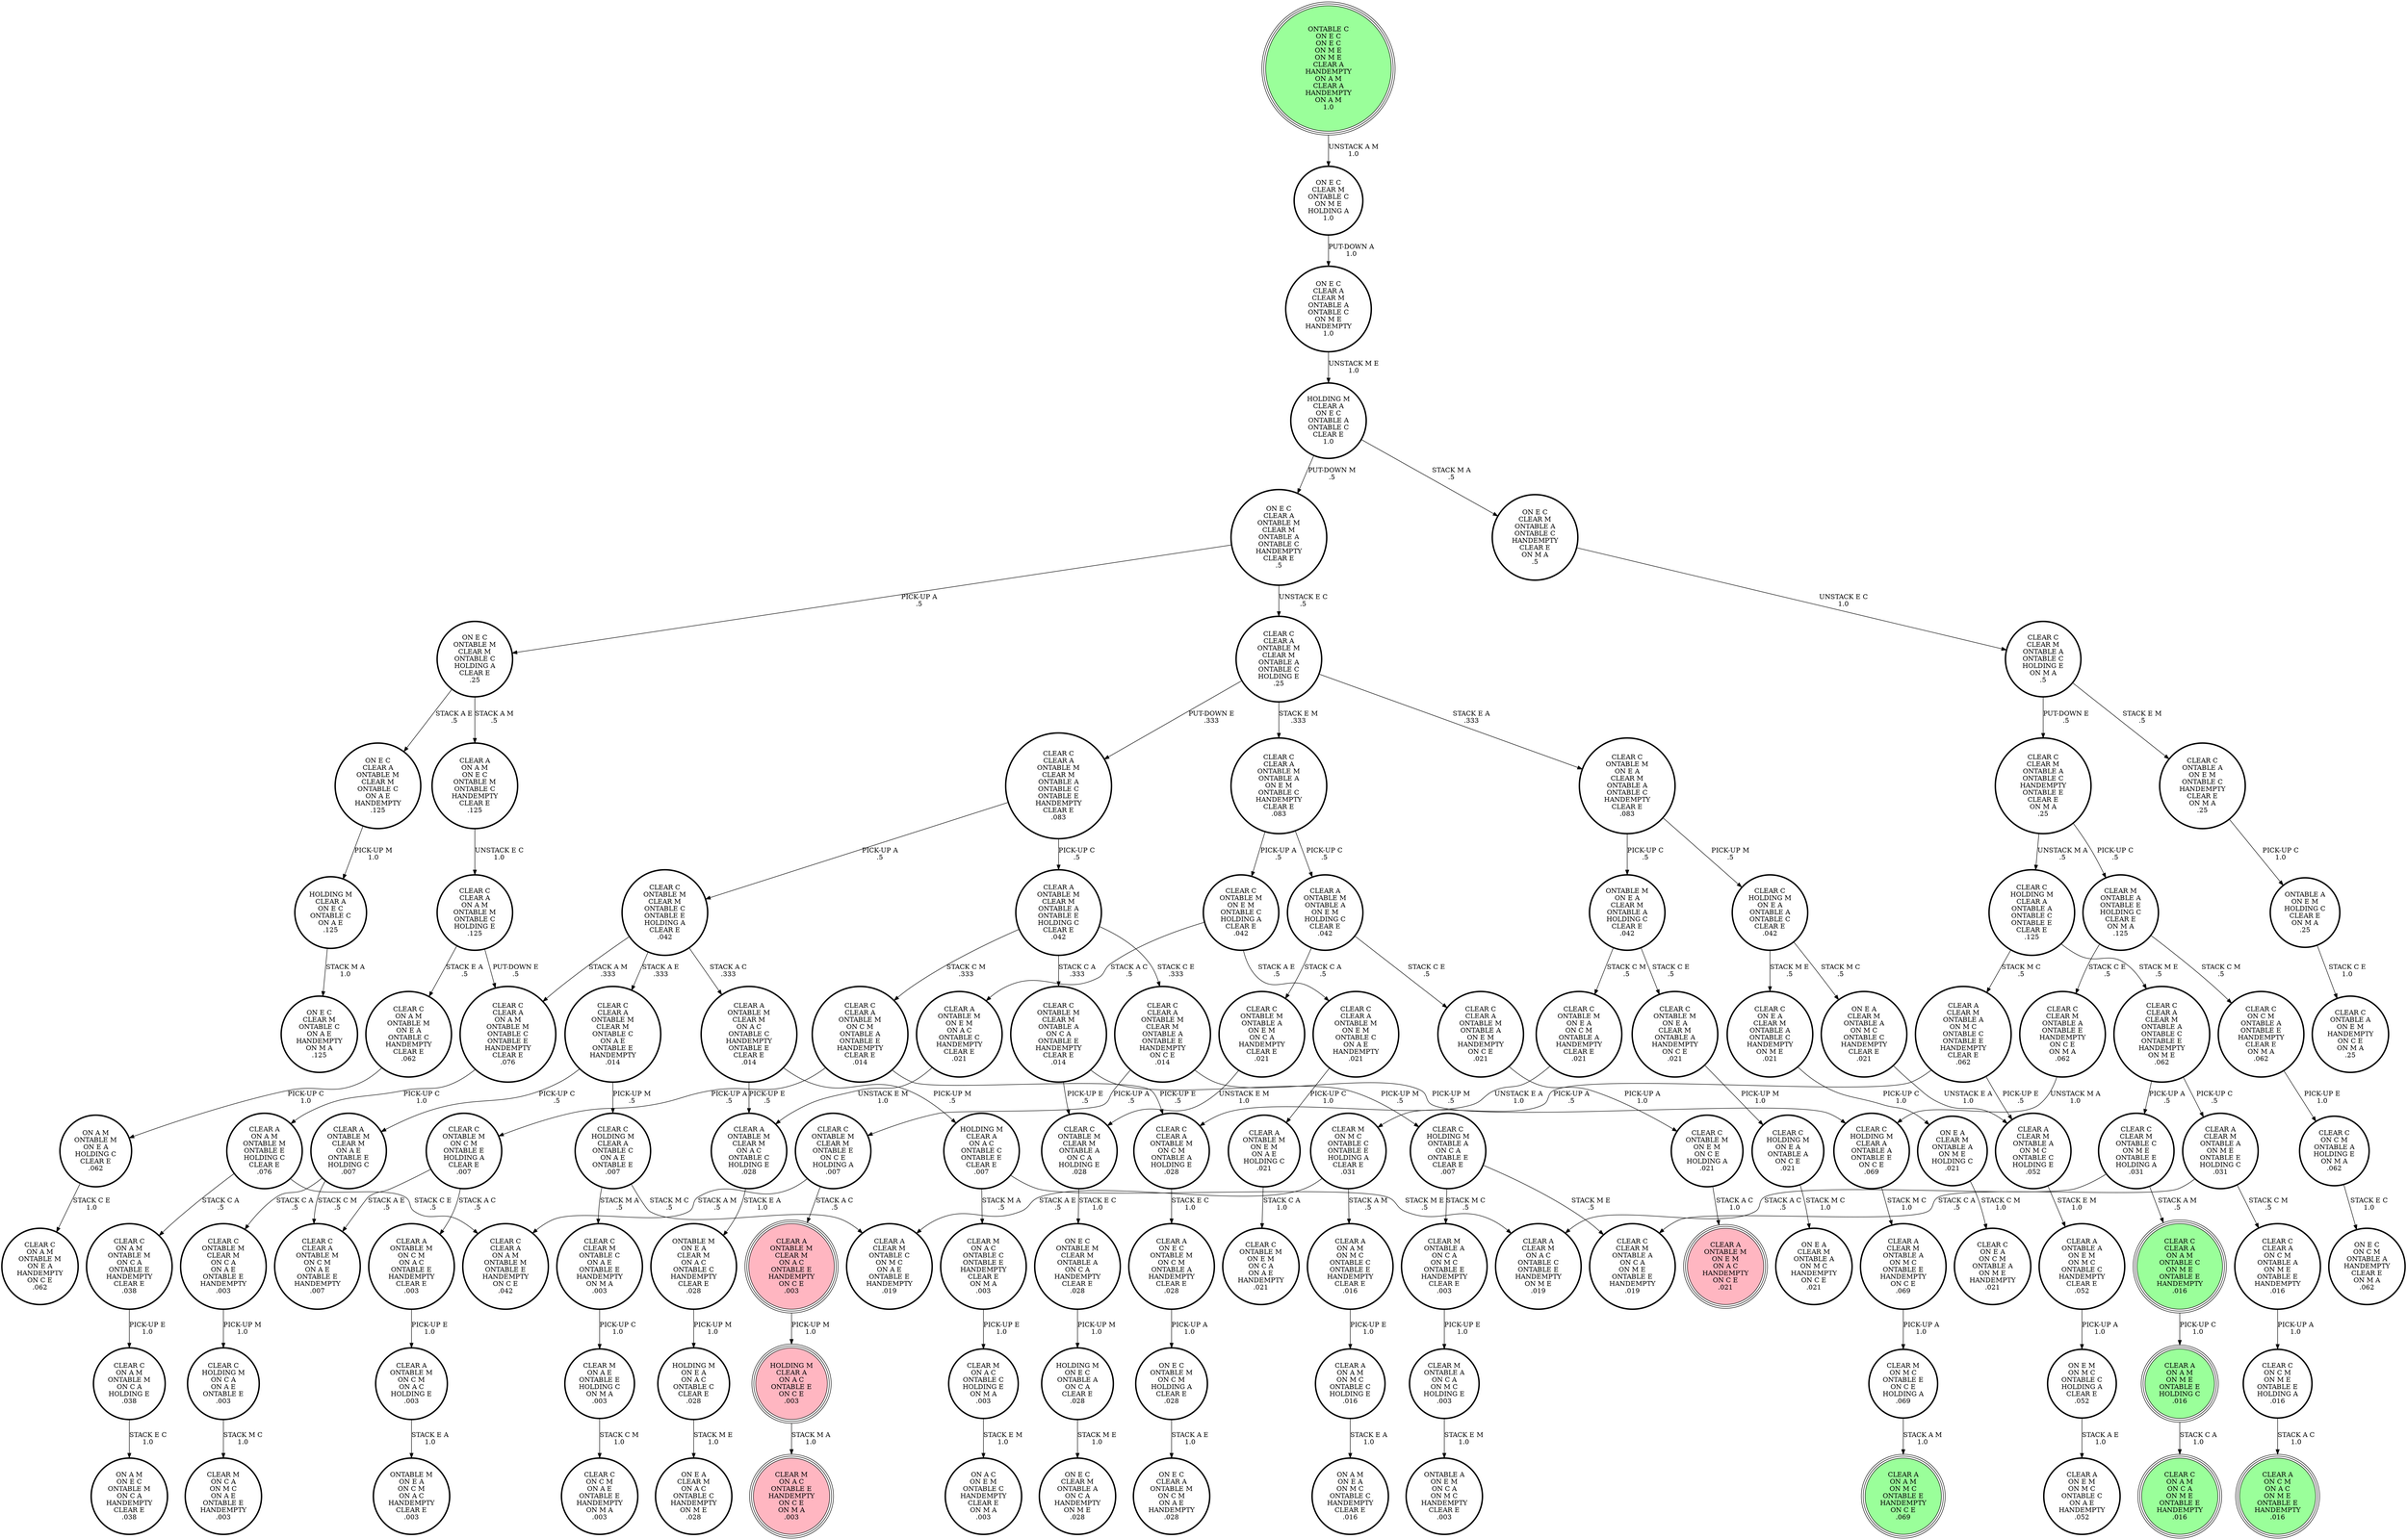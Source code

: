 digraph {
"CLEAR C\nHOLDING M\nONTABLE A\nON C A\nONTABLE E\nCLEAR E\n.007\n" -> "CLEAR C\nCLEAR M\nONTABLE A\nON C A\nON M E\nONTABLE E\nHANDEMPTY\n.019\n"[label="STACK M E\n.5\n"];
"CLEAR C\nHOLDING M\nONTABLE A\nON C A\nONTABLE E\nCLEAR E\n.007\n" -> "CLEAR M\nONTABLE A\nON C A\nON M C\nONTABLE E\nHANDEMPTY\nCLEAR E\n.003\n"[label="STACK M C\n.5\n"];
"ON E C\nONTABLE M\nON C M\nHOLDING A\nCLEAR E\n.028\n" -> "ON E C\nCLEAR A\nONTABLE M\nON C M\nON A E\nHANDEMPTY\n.028\n"[label="STACK A E\n1.0\n"];
"ONTABLE C\nON E C\nON E C\nON M E\nON M E\nCLEAR A\nHANDEMPTY\nON A M\nCLEAR A\nHANDEMPTY\nON A M\n1.0\n" -> "ON E C\nCLEAR M\nONTABLE C\nON M E\nHOLDING A\n1.0\n"[label="UNSTACK A M\n1.0\n"];
"CLEAR C\nCLEAR A\nON A M\nONTABLE C\nON M E\nONTABLE E\nHANDEMPTY\n.016\n" -> "CLEAR A\nON A M\nON M E\nONTABLE E\nHOLDING C\n.016\n"[label="PICK-UP C\n1.0\n"];
"CLEAR A\nONTABLE M\nON E M\nON A E\nHOLDING C\n.021\n" -> "CLEAR C\nONTABLE M\nON E M\nON C A\nON A E\nHANDEMPTY\n.021\n"[label="STACK C A\n1.0\n"];
"CLEAR C\nCLEAR A\nONTABLE M\nON E M\nONTABLE C\nON A E\nHANDEMPTY\n.021\n" -> "CLEAR A\nONTABLE M\nON E M\nON A E\nHOLDING C\n.021\n"[label="PICK-UP C\n1.0\n"];
"CLEAR A\nONTABLE M\nONTABLE A\nON E M\nHOLDING C\nCLEAR E\n.042\n" -> "CLEAR C\nONTABLE M\nONTABLE A\nON E M\nON C A\nHANDEMPTY\nCLEAR E\n.021\n"[label="STACK C A\n.5\n"];
"CLEAR A\nONTABLE M\nONTABLE A\nON E M\nHOLDING C\nCLEAR E\n.042\n" -> "CLEAR C\nCLEAR A\nONTABLE M\nONTABLE A\nON E M\nHANDEMPTY\nON C E\n.021\n"[label="STACK C E\n.5\n"];
"CLEAR A\nONTABLE M\nON E M\nON A C\nONTABLE C\nHANDEMPTY\nCLEAR E\n.021\n" -> "CLEAR A\nONTABLE M\nCLEAR M\nON A C\nONTABLE C\nHOLDING E\n.028\n"[label="UNSTACK E M\n1.0\n"];
"CLEAR A\nONTABLE A\nON E M\nON M C\nONTABLE C\nHANDEMPTY\nCLEAR E\n.052\n" -> "ON E M\nON M C\nONTABLE C\nHOLDING A\nCLEAR E\n.052\n"[label="PICK-UP A\n1.0\n"];
"CLEAR A\nONTABLE M\nON C M\nON A C\nHOLDING E\n.003\n" -> "ONTABLE M\nON E A\nON C M\nON A C\nHANDEMPTY\nCLEAR E\n.003\n"[label="STACK E A\n1.0\n"];
"CLEAR C\nCLEAR M\nONTABLE A\nONTABLE C\nHANDEMPTY\nONTABLE E\nCLEAR E\nON M A\n.25\n" -> "CLEAR M\nONTABLE A\nONTABLE E\nHOLDING C\nCLEAR E\nON M A\n.125\n"[label="PICK-UP C\n.5\n"];
"CLEAR C\nCLEAR M\nONTABLE A\nONTABLE C\nHANDEMPTY\nONTABLE E\nCLEAR E\nON M A\n.25\n" -> "CLEAR C\nHOLDING M\nCLEAR A\nONTABLE A\nONTABLE C\nONTABLE E\nCLEAR E\n.125\n"[label="UNSTACK M A\n.5\n"];
"CLEAR C\nCLEAR A\nON C M\nONTABLE A\nON M E\nONTABLE E\nHANDEMPTY\n.016\n" -> "CLEAR C\nON C M\nON M E\nONTABLE E\nHOLDING A\n.016\n"[label="PICK-UP A\n1.0\n"];
"CLEAR C\nONTABLE M\nONTABLE A\nON E M\nON C A\nHANDEMPTY\nCLEAR E\n.021\n" -> "CLEAR C\nONTABLE M\nCLEAR M\nONTABLE A\nON C A\nHOLDING E\n.028\n"[label="UNSTACK E M\n1.0\n"];
"CLEAR C\nHOLDING M\nCLEAR A\nONTABLE A\nONTABLE E\nON C E\n.069\n" -> "CLEAR A\nCLEAR M\nONTABLE A\nON M C\nONTABLE E\nHANDEMPTY\nON C E\n.069\n"[label="STACK M C\n1.0\n"];
"ON E C\nCLEAR A\nCLEAR M\nONTABLE A\nONTABLE C\nON M E\nHANDEMPTY\n1.0\n" -> "HOLDING M\nCLEAR A\nON E C\nONTABLE A\nONTABLE C\nCLEAR E\n1.0\n"[label="UNSTACK M E\n1.0\n"];
"CLEAR A\nON E C\nONTABLE M\nON C M\nONTABLE A\nHANDEMPTY\nCLEAR E\n.028\n" -> "ON E C\nONTABLE M\nON C M\nHOLDING A\nCLEAR E\n.028\n"[label="PICK-UP A\n1.0\n"];
"CLEAR C\nONTABLE A\nON E M\nONTABLE C\nHANDEMPTY\nCLEAR E\nON M A\n.25\n" -> "ONTABLE A\nON E M\nHOLDING C\nCLEAR E\nON M A\n.25\n"[label="PICK-UP C\n1.0\n"];
"CLEAR A\nCLEAR M\nONTABLE A\nON M C\nONTABLE C\nONTABLE E\nHANDEMPTY\nCLEAR E\n.062\n" -> "CLEAR M\nON M C\nONTABLE C\nONTABLE E\nHOLDING A\nCLEAR E\n.031\n"[label="PICK-UP A\n.5\n"];
"CLEAR A\nCLEAR M\nONTABLE A\nON M C\nONTABLE C\nONTABLE E\nHANDEMPTY\nCLEAR E\n.062\n" -> "CLEAR A\nCLEAR M\nONTABLE A\nON M C\nONTABLE C\nHOLDING E\n.052\n"[label="PICK-UP E\n.5\n"];
"CLEAR C\nONTABLE M\nON E A\nCLEAR M\nONTABLE A\nONTABLE C\nHANDEMPTY\nCLEAR E\n.083\n" -> "ONTABLE M\nON E A\nCLEAR M\nONTABLE A\nHOLDING C\nCLEAR E\n.042\n"[label="PICK-UP C\n.5\n"];
"CLEAR C\nONTABLE M\nON E A\nCLEAR M\nONTABLE A\nONTABLE C\nHANDEMPTY\nCLEAR E\n.083\n" -> "CLEAR C\nHOLDING M\nON E A\nONTABLE A\nONTABLE C\nCLEAR E\n.042\n"[label="PICK-UP M\n.5\n"];
"CLEAR C\nONTABLE M\nON C M\nONTABLE E\nHOLDING A\nCLEAR E\n.007\n" -> "CLEAR A\nONTABLE M\nON C M\nON A C\nONTABLE E\nHANDEMPTY\nCLEAR E\n.003\n"[label="STACK A C\n.5\n"];
"CLEAR C\nONTABLE M\nON C M\nONTABLE E\nHOLDING A\nCLEAR E\n.007\n" -> "CLEAR C\nCLEAR A\nONTABLE M\nON C M\nON A E\nONTABLE E\nHANDEMPTY\n.007\n"[label="STACK A E\n.5\n"];
"CLEAR A\nONTABLE M\nCLEAR M\nON A E\nONTABLE E\nHOLDING C\n.007\n" -> "CLEAR C\nCLEAR A\nONTABLE M\nON C M\nON A E\nONTABLE E\nHANDEMPTY\n.007\n"[label="STACK C M\n.5\n"];
"CLEAR A\nONTABLE M\nCLEAR M\nON A E\nONTABLE E\nHOLDING C\n.007\n" -> "CLEAR C\nONTABLE M\nCLEAR M\nON C A\nON A E\nONTABLE E\nHANDEMPTY\n.003\n"[label="STACK C A\n.5\n"];
"CLEAR A\nON A M\nON M E\nONTABLE E\nHOLDING C\n.016\n" -> "CLEAR C\nON A M\nON C A\nON M E\nONTABLE E\nHANDEMPTY\n.016\n"[label="STACK C A\n1.0\n"];
"CLEAR A\nONTABLE M\nCLEAR M\nON A C\nONTABLE C\nHOLDING E\n.028\n" -> "ONTABLE M\nON E A\nCLEAR M\nON A C\nONTABLE C\nHANDEMPTY\nCLEAR E\n.028\n"[label="STACK E A\n1.0\n"];
"CLEAR C\nON E A\nCLEAR M\nONTABLE A\nONTABLE C\nHANDEMPTY\nON M E\n.021\n" -> "ON E A\nCLEAR M\nONTABLE A\nON M E\nHOLDING C\n.021\n"[label="PICK-UP C\n1.0\n"];
"ON A M\nONTABLE M\nON E A\nHOLDING C\nCLEAR E\n.062\n" -> "CLEAR C\nON A M\nONTABLE M\nON E A\nHANDEMPTY\nON C E\n.062\n"[label="STACK C E\n1.0\n"];
"CLEAR C\nCLEAR M\nONTABLE C\nON A E\nONTABLE E\nHANDEMPTY\nON M A\n.003\n" -> "CLEAR M\nON A E\nONTABLE E\nHOLDING C\nON M A\n.003\n"[label="PICK-UP C\n1.0\n"];
"CLEAR C\nCLEAR A\nONTABLE M\nON C M\nONTABLE A\nONTABLE E\nHANDEMPTY\nCLEAR E\n.014\n" -> "CLEAR C\nCLEAR A\nONTABLE M\nON C M\nONTABLE A\nHOLDING E\n.028\n"[label="PICK-UP E\n.5\n"];
"CLEAR C\nCLEAR A\nONTABLE M\nON C M\nONTABLE A\nONTABLE E\nHANDEMPTY\nCLEAR E\n.014\n" -> "CLEAR C\nONTABLE M\nON C M\nONTABLE E\nHOLDING A\nCLEAR E\n.007\n"[label="PICK-UP A\n.5\n"];
"ON E C\nCLEAR A\nONTABLE M\nCLEAR M\nONTABLE C\nON A E\nHANDEMPTY\n.125\n" -> "HOLDING M\nCLEAR A\nON E C\nONTABLE C\nON A E\n.125\n"[label="PICK-UP M\n1.0\n"];
"CLEAR C\nONTABLE M\nON E M\nONTABLE C\nHOLDING A\nCLEAR E\n.042\n" -> "CLEAR C\nCLEAR A\nONTABLE M\nON E M\nONTABLE C\nON A E\nHANDEMPTY\n.021\n"[label="STACK A E\n.5\n"];
"CLEAR C\nONTABLE M\nON E M\nONTABLE C\nHOLDING A\nCLEAR E\n.042\n" -> "CLEAR A\nONTABLE M\nON E M\nON A C\nONTABLE C\nHANDEMPTY\nCLEAR E\n.021\n"[label="STACK A C\n.5\n"];
"CLEAR C\nHOLDING M\nON C A\nON A E\nONTABLE E\n.003\n" -> "CLEAR M\nON C A\nON M C\nON A E\nONTABLE E\nHANDEMPTY\n.003\n"[label="STACK M C\n1.0\n"];
"CLEAR A\nON A M\nON M C\nONTABLE C\nHOLDING E\n.016\n" -> "ON A M\nON E A\nON M C\nONTABLE C\nHANDEMPTY\nCLEAR E\n.016\n"[label="STACK E A\n1.0\n"];
"ON E C\nCLEAR A\nONTABLE M\nCLEAR M\nONTABLE A\nONTABLE C\nHANDEMPTY\nCLEAR E\n.5\n" -> "CLEAR C\nCLEAR A\nONTABLE M\nCLEAR M\nONTABLE A\nONTABLE C\nHOLDING E\n.25\n"[label="UNSTACK E C\n.5\n"];
"ON E C\nCLEAR A\nONTABLE M\nCLEAR M\nONTABLE A\nONTABLE C\nHANDEMPTY\nCLEAR E\n.5\n" -> "ON E C\nONTABLE M\nCLEAR M\nONTABLE C\nHOLDING A\nCLEAR E\n.25\n"[label="PICK-UP A\n.5\n"];
"CLEAR A\nCLEAR M\nONTABLE A\nON M C\nONTABLE C\nHOLDING E\n.052\n" -> "CLEAR A\nONTABLE A\nON E M\nON M C\nONTABLE C\nHANDEMPTY\nCLEAR E\n.052\n"[label="STACK E M\n1.0\n"];
"CLEAR A\nON A M\nON E C\nONTABLE M\nONTABLE C\nHANDEMPTY\nCLEAR E\n.125\n" -> "CLEAR C\nCLEAR A\nON A M\nONTABLE M\nONTABLE C\nHOLDING E\n.125\n"[label="UNSTACK E C\n1.0\n"];
"CLEAR C\nONTABLE M\nCLEAR M\nONTABLE E\nON C E\nHOLDING A\n.007\n" -> "CLEAR C\nCLEAR A\nON A M\nONTABLE M\nONTABLE E\nHANDEMPTY\nON C E\n.042\n"[label="STACK A M\n.5\n"];
"CLEAR C\nONTABLE M\nCLEAR M\nONTABLE E\nON C E\nHOLDING A\n.007\n" -> "CLEAR A\nONTABLE M\nCLEAR M\nON A C\nONTABLE E\nHANDEMPTY\nON C E\n.003\n"[label="STACK A C\n.5\n"];
"HOLDING M\nCLEAR A\nON A C\nONTABLE E\nON C E\n.003\n" -> "CLEAR M\nON A C\nONTABLE E\nHANDEMPTY\nON C E\nON M A\n.003\n"[label="STACK M A\n1.0\n"];
"CLEAR C\nONTABLE M\nCLEAR M\nONTABLE A\nON C A\nHOLDING E\n.028\n" -> "ON E C\nONTABLE M\nCLEAR M\nONTABLE A\nON C A\nHANDEMPTY\nCLEAR E\n.028\n"[label="STACK E C\n1.0\n"];
"ON E C\nCLEAR M\nONTABLE C\nON M E\nHOLDING A\n1.0\n" -> "ON E C\nCLEAR A\nCLEAR M\nONTABLE A\nONTABLE C\nON M E\nHANDEMPTY\n1.0\n"[label="PUT-DOWN A\n1.0\n"];
"ON E A\nCLEAR M\nONTABLE A\nON M C\nONTABLE C\nHANDEMPTY\nCLEAR E\n.021\n" -> "CLEAR A\nCLEAR M\nONTABLE A\nON M C\nONTABLE C\nHOLDING E\n.052\n"[label="UNSTACK E A\n1.0\n"];
"ONTABLE A\nON E M\nHOLDING C\nCLEAR E\nON M A\n.25\n" -> "CLEAR C\nONTABLE A\nON E M\nHANDEMPTY\nON C E\nON M A\n.25\n"[label="STACK C E\n1.0\n"];
"CLEAR C\nCLEAR A\nONTABLE M\nCLEAR M\nONTABLE A\nONTABLE C\nHOLDING E\n.25\n" -> "CLEAR C\nCLEAR A\nONTABLE M\nCLEAR M\nONTABLE A\nONTABLE C\nONTABLE E\nHANDEMPTY\nCLEAR E\n.083\n"[label="PUT-DOWN E\n.333\n"];
"CLEAR C\nCLEAR A\nONTABLE M\nCLEAR M\nONTABLE A\nONTABLE C\nHOLDING E\n.25\n" -> "CLEAR C\nCLEAR A\nONTABLE M\nONTABLE A\nON E M\nONTABLE C\nHANDEMPTY\nCLEAR E\n.083\n"[label="STACK E M\n.333\n"];
"CLEAR C\nCLEAR A\nONTABLE M\nCLEAR M\nONTABLE A\nONTABLE C\nHOLDING E\n.25\n" -> "CLEAR C\nONTABLE M\nON E A\nCLEAR M\nONTABLE A\nONTABLE C\nHANDEMPTY\nCLEAR E\n.083\n"[label="STACK E A\n.333\n"];
"CLEAR A\nCLEAR M\nONTABLE A\nON M E\nONTABLE E\nHOLDING C\n.031\n" -> "CLEAR C\nCLEAR A\nON C M\nONTABLE A\nON M E\nONTABLE E\nHANDEMPTY\n.016\n"[label="STACK C M\n.5\n"];
"CLEAR A\nCLEAR M\nONTABLE A\nON M E\nONTABLE E\nHOLDING C\n.031\n" -> "CLEAR C\nCLEAR M\nONTABLE A\nON C A\nON M E\nONTABLE E\nHANDEMPTY\n.019\n"[label="STACK C A\n.5\n"];
"CLEAR C\nHOLDING M\nCLEAR A\nONTABLE C\nON A E\nONTABLE E\n.007\n" -> "CLEAR C\nCLEAR M\nONTABLE C\nON A E\nONTABLE E\nHANDEMPTY\nON M A\n.003\n"[label="STACK M A\n.5\n"];
"CLEAR C\nHOLDING M\nCLEAR A\nONTABLE C\nON A E\nONTABLE E\n.007\n" -> "CLEAR A\nCLEAR M\nONTABLE C\nON M C\nON A E\nONTABLE E\nHANDEMPTY\n.019\n"[label="STACK M C\n.5\n"];
"CLEAR C\nON A M\nONTABLE M\nON C A\nONTABLE E\nHANDEMPTY\nCLEAR E\n.038\n" -> "CLEAR C\nON A M\nONTABLE M\nON C A\nHOLDING E\n.038\n"[label="PICK-UP E\n1.0\n"];
"CLEAR A\nONTABLE M\nCLEAR M\nON A C\nONTABLE C\nHANDEMPTY\nONTABLE E\nCLEAR E\n.014\n" -> "CLEAR A\nONTABLE M\nCLEAR M\nON A C\nONTABLE C\nHOLDING E\n.028\n"[label="PICK-UP E\n.5\n"];
"CLEAR A\nONTABLE M\nCLEAR M\nON A C\nONTABLE C\nHANDEMPTY\nONTABLE E\nCLEAR E\n.014\n" -> "HOLDING M\nCLEAR A\nON A C\nONTABLE C\nONTABLE E\nCLEAR E\n.007\n"[label="PICK-UP M\n.5\n"];
"CLEAR C\nCLEAR M\nONTABLE A\nONTABLE C\nHOLDING E\nON M A\n.5\n" -> "CLEAR C\nCLEAR M\nONTABLE A\nONTABLE C\nHANDEMPTY\nONTABLE E\nCLEAR E\nON M A\n.25\n"[label="PUT-DOWN E\n.5\n"];
"CLEAR C\nCLEAR M\nONTABLE A\nONTABLE C\nHOLDING E\nON M A\n.5\n" -> "CLEAR C\nONTABLE A\nON E M\nONTABLE C\nHANDEMPTY\nCLEAR E\nON M A\n.25\n"[label="STACK E M\n.5\n"];
"ONTABLE M\nON E A\nCLEAR M\nON A C\nONTABLE C\nHANDEMPTY\nCLEAR E\n.028\n" -> "HOLDING M\nON E A\nON A C\nONTABLE C\nCLEAR E\n.028\n"[label="PICK-UP M\n1.0\n"];
"HOLDING M\nON E C\nONTABLE A\nON C A\nCLEAR E\n.028\n" -> "ON E C\nCLEAR M\nONTABLE A\nON C A\nHANDEMPTY\nON M E\n.028\n"[label="STACK M E\n1.0\n"];
"CLEAR C\nONTABLE M\nCLEAR M\nON C A\nON A E\nONTABLE E\nHANDEMPTY\n.003\n" -> "CLEAR C\nHOLDING M\nON C A\nON A E\nONTABLE E\n.003\n"[label="PICK-UP M\n1.0\n"];
"CLEAR M\nONTABLE A\nONTABLE E\nHOLDING C\nCLEAR E\nON M A\n.125\n" -> "CLEAR C\nON C M\nONTABLE A\nONTABLE E\nHANDEMPTY\nCLEAR E\nON M A\n.062\n"[label="STACK C M\n.5\n"];
"CLEAR M\nONTABLE A\nONTABLE E\nHOLDING C\nCLEAR E\nON M A\n.125\n" -> "CLEAR C\nCLEAR M\nONTABLE A\nONTABLE E\nHANDEMPTY\nON C E\nON M A\n.062\n"[label="STACK C E\n.5\n"];
"CLEAR M\nON M C\nONTABLE C\nONTABLE E\nHOLDING A\nCLEAR E\n.031\n" -> "CLEAR A\nON A M\nON M C\nONTABLE C\nONTABLE E\nHANDEMPTY\nCLEAR E\n.016\n"[label="STACK A M\n.5\n"];
"CLEAR M\nON M C\nONTABLE C\nONTABLE E\nHOLDING A\nCLEAR E\n.031\n" -> "CLEAR A\nCLEAR M\nONTABLE C\nON M C\nON A E\nONTABLE E\nHANDEMPTY\n.019\n"[label="STACK A E\n.5\n"];
"ON E A\nCLEAR M\nONTABLE A\nON M E\nHOLDING C\n.021\n" -> "CLEAR C\nON E A\nON C M\nONTABLE A\nON M E\nHANDEMPTY\n.021\n"[label="STACK C M\n1.0\n"];
"CLEAR C\nCLEAR A\nONTABLE M\nONTABLE A\nON E M\nHANDEMPTY\nON C E\n.021\n" -> "CLEAR C\nONTABLE M\nON E M\nON C E\nHOLDING A\n.021\n"[label="PICK-UP A\n1.0\n"];
"HOLDING M\nON E A\nON A C\nONTABLE C\nCLEAR E\n.028\n" -> "ON E A\nCLEAR M\nON A C\nONTABLE C\nHANDEMPTY\nON M E\n.028\n"[label="STACK M E\n1.0\n"];
"CLEAR M\nONTABLE A\nON C A\nON M C\nHOLDING E\n.003\n" -> "ONTABLE A\nON E M\nON C A\nON M C\nHANDEMPTY\nCLEAR E\n.003\n"[label="STACK E M\n1.0\n"];
"CLEAR C\nONTABLE M\nON E M\nON C E\nHOLDING A\n.021\n" -> "CLEAR A\nONTABLE M\nON E M\nON A C\nHANDEMPTY\nON C E\n.021\n"[label="STACK A C\n1.0\n"];
"ON E C\nONTABLE M\nCLEAR M\nONTABLE A\nON C A\nHANDEMPTY\nCLEAR E\n.028\n" -> "HOLDING M\nON E C\nONTABLE A\nON C A\nCLEAR E\n.028\n"[label="PICK-UP M\n1.0\n"];
"CLEAR M\nON A C\nONTABLE C\nHOLDING E\nON M A\n.003\n" -> "ON A C\nON E M\nONTABLE C\nHANDEMPTY\nCLEAR E\nON M A\n.003\n"[label="STACK E M\n1.0\n"];
"CLEAR M\nON A E\nONTABLE E\nHOLDING C\nON M A\n.003\n" -> "CLEAR C\nON C M\nON A E\nONTABLE E\nHANDEMPTY\nON M A\n.003\n"[label="STACK C M\n1.0\n"];
"ON E C\nCLEAR M\nONTABLE A\nONTABLE C\nHANDEMPTY\nCLEAR E\nON M A\n.5\n" -> "CLEAR C\nCLEAR M\nONTABLE A\nONTABLE C\nHOLDING E\nON M A\n.5\n"[label="UNSTACK E C\n1.0\n"];
"CLEAR A\nON A M\nON M C\nONTABLE C\nONTABLE E\nHANDEMPTY\nCLEAR E\n.016\n" -> "CLEAR A\nON A M\nON M C\nONTABLE C\nHOLDING E\n.016\n"[label="PICK-UP E\n1.0\n"];
"HOLDING M\nCLEAR A\nON E C\nONTABLE A\nONTABLE C\nCLEAR E\n1.0\n" -> "ON E C\nCLEAR A\nONTABLE M\nCLEAR M\nONTABLE A\nONTABLE C\nHANDEMPTY\nCLEAR E\n.5\n"[label="PUT-DOWN M\n.5\n"];
"HOLDING M\nCLEAR A\nON E C\nONTABLE A\nONTABLE C\nCLEAR E\n1.0\n" -> "ON E C\nCLEAR M\nONTABLE A\nONTABLE C\nHANDEMPTY\nCLEAR E\nON M A\n.5\n"[label="STACK M A\n.5\n"];
"CLEAR C\nONTABLE M\nON E A\nON C M\nONTABLE A\nHANDEMPTY\nCLEAR E\n.021\n" -> "CLEAR C\nCLEAR A\nONTABLE M\nON C M\nONTABLE A\nHOLDING E\n.028\n"[label="UNSTACK E A\n1.0\n"];
"CLEAR A\nONTABLE M\nCLEAR M\nON A C\nONTABLE E\nHANDEMPTY\nON C E\n.003\n" -> "HOLDING M\nCLEAR A\nON A C\nONTABLE E\nON C E\n.003\n"[label="PICK-UP M\n1.0\n"];
"CLEAR C\nCLEAR A\nONTABLE M\nON C M\nONTABLE A\nHOLDING E\n.028\n" -> "CLEAR A\nON E C\nONTABLE M\nON C M\nONTABLE A\nHANDEMPTY\nCLEAR E\n.028\n"[label="STACK E C\n1.0\n"];
"CLEAR C\nCLEAR M\nONTABLE C\nON M E\nONTABLE E\nHOLDING A\n.031\n" -> "CLEAR A\nCLEAR M\nON A C\nONTABLE C\nONTABLE E\nHANDEMPTY\nON M E\n.019\n"[label="STACK A C\n.5\n"];
"CLEAR C\nCLEAR M\nONTABLE C\nON M E\nONTABLE E\nHOLDING A\n.031\n" -> "CLEAR C\nCLEAR A\nON A M\nONTABLE C\nON M E\nONTABLE E\nHANDEMPTY\n.016\n"[label="STACK A M\n.5\n"];
"CLEAR C\nONTABLE M\nCLEAR M\nONTABLE A\nON C A\nONTABLE E\nHANDEMPTY\nCLEAR E\n.014\n" -> "CLEAR C\nHOLDING M\nONTABLE A\nON C A\nONTABLE E\nCLEAR E\n.007\n"[label="PICK-UP M\n.5\n"];
"CLEAR C\nONTABLE M\nCLEAR M\nONTABLE A\nON C A\nONTABLE E\nHANDEMPTY\nCLEAR E\n.014\n" -> "CLEAR C\nONTABLE M\nCLEAR M\nONTABLE A\nON C A\nHOLDING E\n.028\n"[label="PICK-UP E\n.5\n"];
"CLEAR A\nONTABLE M\nCLEAR M\nONTABLE A\nONTABLE E\nHOLDING C\nCLEAR E\n.042\n" -> "CLEAR C\nCLEAR A\nONTABLE M\nON C M\nONTABLE A\nONTABLE E\nHANDEMPTY\nCLEAR E\n.014\n"[label="STACK C M\n.333\n"];
"CLEAR A\nONTABLE M\nCLEAR M\nONTABLE A\nONTABLE E\nHOLDING C\nCLEAR E\n.042\n" -> "CLEAR C\nONTABLE M\nCLEAR M\nONTABLE A\nON C A\nONTABLE E\nHANDEMPTY\nCLEAR E\n.014\n"[label="STACK C A\n.333\n"];
"CLEAR A\nONTABLE M\nCLEAR M\nONTABLE A\nONTABLE E\nHOLDING C\nCLEAR E\n.042\n" -> "CLEAR C\nCLEAR A\nONTABLE M\nCLEAR M\nONTABLE A\nONTABLE E\nHANDEMPTY\nON C E\n.014\n"[label="STACK C E\n.333\n"];
"HOLDING M\nCLEAR A\nON E C\nONTABLE C\nON A E\n.125\n" -> "ON E C\nCLEAR M\nONTABLE C\nON A E\nHANDEMPTY\nON M A\n.125\n"[label="STACK M A\n1.0\n"];
"CLEAR C\nON C M\nONTABLE A\nHOLDING E\nON M A\n.062\n" -> "ON E C\nON C M\nONTABLE A\nHANDEMPTY\nCLEAR E\nON M A\n.062\n"[label="STACK E C\n1.0\n"];
"CLEAR C\nHOLDING M\nCLEAR A\nONTABLE A\nONTABLE C\nONTABLE E\nCLEAR E\n.125\n" -> "CLEAR A\nCLEAR M\nONTABLE A\nON M C\nONTABLE C\nONTABLE E\nHANDEMPTY\nCLEAR E\n.062\n"[label="STACK M C\n.5\n"];
"CLEAR C\nHOLDING M\nCLEAR A\nONTABLE A\nONTABLE C\nONTABLE E\nCLEAR E\n.125\n" -> "CLEAR C\nCLEAR A\nCLEAR M\nONTABLE A\nONTABLE C\nONTABLE E\nHANDEMPTY\nON M E\n.062\n"[label="STACK M E\n.5\n"];
"CLEAR C\nCLEAR M\nONTABLE A\nONTABLE E\nHANDEMPTY\nON C E\nON M A\n.062\n" -> "CLEAR C\nHOLDING M\nCLEAR A\nONTABLE A\nONTABLE E\nON C E\n.069\n"[label="UNSTACK M A\n1.0\n"];
"ONTABLE M\nON E A\nCLEAR M\nONTABLE A\nHOLDING C\nCLEAR E\n.042\n" -> "CLEAR C\nONTABLE M\nON E A\nCLEAR M\nONTABLE A\nHANDEMPTY\nON C E\n.021\n"[label="STACK C E\n.5\n"];
"ONTABLE M\nON E A\nCLEAR M\nONTABLE A\nHOLDING C\nCLEAR E\n.042\n" -> "CLEAR C\nONTABLE M\nON E A\nON C M\nONTABLE A\nHANDEMPTY\nCLEAR E\n.021\n"[label="STACK C M\n.5\n"];
"CLEAR C\nONTABLE M\nCLEAR M\nONTABLE C\nONTABLE E\nHOLDING A\nCLEAR E\n.042\n" -> "CLEAR C\nCLEAR A\nONTABLE M\nCLEAR M\nONTABLE C\nON A E\nONTABLE E\nHANDEMPTY\n.014\n"[label="STACK A E\n.333\n"];
"CLEAR C\nONTABLE M\nCLEAR M\nONTABLE C\nONTABLE E\nHOLDING A\nCLEAR E\n.042\n" -> "CLEAR A\nONTABLE M\nCLEAR M\nON A C\nONTABLE C\nHANDEMPTY\nONTABLE E\nCLEAR E\n.014\n"[label="STACK A C\n.333\n"];
"CLEAR C\nONTABLE M\nCLEAR M\nONTABLE C\nONTABLE E\nHOLDING A\nCLEAR E\n.042\n" -> "CLEAR C\nCLEAR A\nON A M\nONTABLE M\nONTABLE C\nONTABLE E\nHANDEMPTY\nCLEAR E\n.076\n"[label="STACK A M\n.333\n"];
"CLEAR M\nON A C\nONTABLE C\nONTABLE E\nHANDEMPTY\nCLEAR E\nON M A\n.003\n" -> "CLEAR M\nON A C\nONTABLE C\nHOLDING E\nON M A\n.003\n"[label="PICK-UP E\n1.0\n"];
"CLEAR A\nONTABLE M\nON C M\nON A C\nONTABLE E\nHANDEMPTY\nCLEAR E\n.003\n" -> "CLEAR A\nONTABLE M\nON C M\nON A C\nHOLDING E\n.003\n"[label="PICK-UP E\n1.0\n"];
"CLEAR C\nCLEAR A\nON A M\nONTABLE M\nONTABLE C\nONTABLE E\nHANDEMPTY\nCLEAR E\n.076\n" -> "CLEAR A\nON A M\nONTABLE M\nONTABLE E\nHOLDING C\nCLEAR E\n.076\n"[label="PICK-UP C\n1.0\n"];
"CLEAR C\nON A M\nONTABLE M\nON E A\nONTABLE C\nHANDEMPTY\nCLEAR E\n.062\n" -> "ON A M\nONTABLE M\nON E A\nHOLDING C\nCLEAR E\n.062\n"[label="PICK-UP C\n1.0\n"];
"ON E M\nON M C\nONTABLE C\nHOLDING A\nCLEAR E\n.052\n" -> "CLEAR A\nON E M\nON M C\nONTABLE C\nON A E\nHANDEMPTY\n.052\n"[label="STACK A E\n1.0\n"];
"CLEAR C\nONTABLE M\nON E A\nCLEAR M\nONTABLE A\nHANDEMPTY\nON C E\n.021\n" -> "CLEAR C\nHOLDING M\nON E A\nONTABLE A\nON C E\n.021\n"[label="PICK-UP M\n1.0\n"];
"CLEAR C\nHOLDING M\nON E A\nONTABLE A\nON C E\n.021\n" -> "ON E A\nCLEAR M\nONTABLE A\nON M C\nHANDEMPTY\nON C E\n.021\n"[label="STACK M C\n1.0\n"];
"CLEAR C\nCLEAR A\nONTABLE M\nCLEAR M\nONTABLE C\nON A E\nONTABLE E\nHANDEMPTY\n.014\n" -> "CLEAR C\nHOLDING M\nCLEAR A\nONTABLE C\nON A E\nONTABLE E\n.007\n"[label="PICK-UP M\n.5\n"];
"CLEAR C\nCLEAR A\nONTABLE M\nCLEAR M\nONTABLE C\nON A E\nONTABLE E\nHANDEMPTY\n.014\n" -> "CLEAR A\nONTABLE M\nCLEAR M\nON A E\nONTABLE E\nHOLDING C\n.007\n"[label="PICK-UP C\n.5\n"];
"CLEAR C\nCLEAR A\nONTABLE M\nCLEAR M\nONTABLE A\nONTABLE C\nONTABLE E\nHANDEMPTY\nCLEAR E\n.083\n" -> "CLEAR C\nONTABLE M\nCLEAR M\nONTABLE C\nONTABLE E\nHOLDING A\nCLEAR E\n.042\n"[label="PICK-UP A\n.5\n"];
"CLEAR C\nCLEAR A\nONTABLE M\nCLEAR M\nONTABLE A\nONTABLE C\nONTABLE E\nHANDEMPTY\nCLEAR E\n.083\n" -> "CLEAR A\nONTABLE M\nCLEAR M\nONTABLE A\nONTABLE E\nHOLDING C\nCLEAR E\n.042\n"[label="PICK-UP C\n.5\n"];
"ON E C\nONTABLE M\nCLEAR M\nONTABLE C\nHOLDING A\nCLEAR E\n.25\n" -> "ON E C\nCLEAR A\nONTABLE M\nCLEAR M\nONTABLE C\nON A E\nHANDEMPTY\n.125\n"[label="STACK A E\n.5\n"];
"ON E C\nONTABLE M\nCLEAR M\nONTABLE C\nHOLDING A\nCLEAR E\n.25\n" -> "CLEAR A\nON A M\nON E C\nONTABLE M\nONTABLE C\nHANDEMPTY\nCLEAR E\n.125\n"[label="STACK A M\n.5\n"];
"CLEAR C\nCLEAR A\nONTABLE M\nONTABLE A\nON E M\nONTABLE C\nHANDEMPTY\nCLEAR E\n.083\n" -> "CLEAR A\nONTABLE M\nONTABLE A\nON E M\nHOLDING C\nCLEAR E\n.042\n"[label="PICK-UP C\n.5\n"];
"CLEAR C\nCLEAR A\nONTABLE M\nONTABLE A\nON E M\nONTABLE C\nHANDEMPTY\nCLEAR E\n.083\n" -> "CLEAR C\nONTABLE M\nON E M\nONTABLE C\nHOLDING A\nCLEAR E\n.042\n"[label="PICK-UP A\n.5\n"];
"CLEAR C\nON C M\nON M E\nONTABLE E\nHOLDING A\n.016\n" -> "CLEAR A\nON C M\nON A C\nON M E\nONTABLE E\nHANDEMPTY\n.016\n"[label="STACK A C\n1.0\n"];
"CLEAR M\nONTABLE A\nON C A\nON M C\nONTABLE E\nHANDEMPTY\nCLEAR E\n.003\n" -> "CLEAR M\nONTABLE A\nON C A\nON M C\nHOLDING E\n.003\n"[label="PICK-UP E\n1.0\n"];
"CLEAR C\nON A M\nONTABLE M\nON C A\nHOLDING E\n.038\n" -> "ON A M\nON E C\nONTABLE M\nON C A\nHANDEMPTY\nCLEAR E\n.038\n"[label="STACK E C\n1.0\n"];
"CLEAR C\nCLEAR A\nON A M\nONTABLE M\nONTABLE C\nHOLDING E\n.125\n" -> "CLEAR C\nON A M\nONTABLE M\nON E A\nONTABLE C\nHANDEMPTY\nCLEAR E\n.062\n"[label="STACK E A\n.5\n"];
"CLEAR C\nCLEAR A\nON A M\nONTABLE M\nONTABLE C\nHOLDING E\n.125\n" -> "CLEAR C\nCLEAR A\nON A M\nONTABLE M\nONTABLE C\nONTABLE E\nHANDEMPTY\nCLEAR E\n.076\n"[label="PUT-DOWN E\n.5\n"];
"CLEAR M\nON M C\nONTABLE E\nON C E\nHOLDING A\n.069\n" -> "CLEAR A\nON A M\nON M C\nONTABLE E\nHANDEMPTY\nON C E\n.069\n"[label="STACK A M\n1.0\n"];
"CLEAR A\nCLEAR M\nONTABLE A\nON M C\nONTABLE E\nHANDEMPTY\nON C E\n.069\n" -> "CLEAR M\nON M C\nONTABLE E\nON C E\nHOLDING A\n.069\n"[label="PICK-UP A\n1.0\n"];
"CLEAR C\nHOLDING M\nON E A\nONTABLE A\nONTABLE C\nCLEAR E\n.042\n" -> "ON E A\nCLEAR M\nONTABLE A\nON M C\nONTABLE C\nHANDEMPTY\nCLEAR E\n.021\n"[label="STACK M C\n.5\n"];
"CLEAR C\nHOLDING M\nON E A\nONTABLE A\nONTABLE C\nCLEAR E\n.042\n" -> "CLEAR C\nON E A\nCLEAR M\nONTABLE A\nONTABLE C\nHANDEMPTY\nON M E\n.021\n"[label="STACK M E\n.5\n"];
"CLEAR C\nCLEAR A\nCLEAR M\nONTABLE A\nONTABLE C\nONTABLE E\nHANDEMPTY\nON M E\n.062\n" -> "CLEAR A\nCLEAR M\nONTABLE A\nON M E\nONTABLE E\nHOLDING C\n.031\n"[label="PICK-UP C\n.5\n"];
"CLEAR C\nCLEAR A\nCLEAR M\nONTABLE A\nONTABLE C\nONTABLE E\nHANDEMPTY\nON M E\n.062\n" -> "CLEAR C\nCLEAR M\nONTABLE C\nON M E\nONTABLE E\nHOLDING A\n.031\n"[label="PICK-UP A\n.5\n"];
"CLEAR C\nCLEAR A\nONTABLE M\nCLEAR M\nONTABLE A\nONTABLE E\nHANDEMPTY\nON C E\n.014\n" -> "CLEAR C\nONTABLE M\nCLEAR M\nONTABLE E\nON C E\nHOLDING A\n.007\n"[label="PICK-UP A\n.5\n"];
"CLEAR C\nCLEAR A\nONTABLE M\nCLEAR M\nONTABLE A\nONTABLE E\nHANDEMPTY\nON C E\n.014\n" -> "CLEAR C\nHOLDING M\nCLEAR A\nONTABLE A\nONTABLE E\nON C E\n.069\n"[label="PICK-UP M\n.5\n"];
"CLEAR A\nON A M\nONTABLE M\nONTABLE E\nHOLDING C\nCLEAR E\n.076\n" -> "CLEAR C\nON A M\nONTABLE M\nON C A\nONTABLE E\nHANDEMPTY\nCLEAR E\n.038\n"[label="STACK C A\n.5\n"];
"CLEAR A\nON A M\nONTABLE M\nONTABLE E\nHOLDING C\nCLEAR E\n.076\n" -> "CLEAR C\nCLEAR A\nON A M\nONTABLE M\nONTABLE E\nHANDEMPTY\nON C E\n.042\n"[label="STACK C E\n.5\n"];
"CLEAR C\nON C M\nONTABLE A\nONTABLE E\nHANDEMPTY\nCLEAR E\nON M A\n.062\n" -> "CLEAR C\nON C M\nONTABLE A\nHOLDING E\nON M A\n.062\n"[label="PICK-UP E\n1.0\n"];
"HOLDING M\nCLEAR A\nON A C\nONTABLE C\nONTABLE E\nCLEAR E\n.007\n" -> "CLEAR A\nCLEAR M\nON A C\nONTABLE C\nONTABLE E\nHANDEMPTY\nON M E\n.019\n"[label="STACK M E\n.5\n"];
"HOLDING M\nCLEAR A\nON A C\nONTABLE C\nONTABLE E\nCLEAR E\n.007\n" -> "CLEAR M\nON A C\nONTABLE C\nONTABLE E\nHANDEMPTY\nCLEAR E\nON M A\n.003\n"[label="STACK M A\n.5\n"];
"ONTABLE M\nON E A\nON C M\nON A C\nHANDEMPTY\nCLEAR E\n.003\n" [shape=circle, penwidth=3];
"CLEAR C\nON A M\nON C A\nON M E\nONTABLE E\nHANDEMPTY\n.016\n" [shape=circle, style=filled, fillcolor=palegreen1, peripheries=3];
"ON E A\nCLEAR M\nONTABLE A\nON M C\nHANDEMPTY\nON C E\n.021\n" [shape=circle, penwidth=3];
"CLEAR C\nONTABLE M\nON E M\nON C A\nON A E\nHANDEMPTY\n.021\n" [shape=circle, penwidth=3];
"CLEAR A\nCLEAR M\nON A C\nONTABLE C\nONTABLE E\nHANDEMPTY\nON M E\n.019\n" [shape=circle, penwidth=3];
"ON E C\nCLEAR M\nONTABLE C\nON A E\nHANDEMPTY\nON M A\n.125\n" [shape=circle, penwidth=3];
"CLEAR M\nON C A\nON M C\nON A E\nONTABLE E\nHANDEMPTY\n.003\n" [shape=circle, penwidth=3];
"ON E C\nON C M\nONTABLE A\nHANDEMPTY\nCLEAR E\nON M A\n.062\n" [shape=circle, penwidth=3];
"CLEAR C\nON C M\nON A E\nONTABLE E\nHANDEMPTY\nON M A\n.003\n" [shape=circle, penwidth=3];
"ON A M\nON E C\nONTABLE M\nON C A\nHANDEMPTY\nCLEAR E\n.038\n" [shape=circle, penwidth=3];
"ON E A\nCLEAR M\nON A C\nONTABLE C\nHANDEMPTY\nON M E\n.028\n" [shape=circle, penwidth=3];
"ON E C\nCLEAR M\nONTABLE A\nON C A\nHANDEMPTY\nON M E\n.028\n" [shape=circle, penwidth=3];
"ON E C\nCLEAR A\nONTABLE M\nON C M\nON A E\nHANDEMPTY\n.028\n" [shape=circle, penwidth=3];
"CLEAR A\nCLEAR M\nONTABLE C\nON M C\nON A E\nONTABLE E\nHANDEMPTY\n.019\n" [shape=circle, penwidth=3];
"CLEAR C\nCLEAR M\nONTABLE A\nON C A\nON M E\nONTABLE E\nHANDEMPTY\n.019\n" [shape=circle, penwidth=3];
"CLEAR C\nONTABLE A\nON E M\nHANDEMPTY\nON C E\nON M A\n.25\n" [shape=circle, penwidth=3];
"CLEAR A\nONTABLE M\nON E M\nON A C\nHANDEMPTY\nON C E\n.021\n" [shape=circle, style=filled, fillcolor=lightpink, peripheries=3];
"CLEAR A\nON C M\nON A C\nON M E\nONTABLE E\nHANDEMPTY\n.016\n" [shape=circle, style=filled, fillcolor=palegreen1, peripheries=3];
"CLEAR C\nCLEAR A\nON A M\nONTABLE M\nONTABLE E\nHANDEMPTY\nON C E\n.042\n" [shape=circle, penwidth=3];
"CLEAR A\nON E M\nON M C\nONTABLE C\nON A E\nHANDEMPTY\n.052\n" [shape=circle, penwidth=3];
"CLEAR C\nCLEAR A\nONTABLE M\nON C M\nON A E\nONTABLE E\nHANDEMPTY\n.007\n" [shape=circle, penwidth=3];
"ON A M\nON E A\nON M C\nONTABLE C\nHANDEMPTY\nCLEAR E\n.016\n" [shape=circle, penwidth=3];
"CLEAR A\nON A M\nON M C\nONTABLE E\nHANDEMPTY\nON C E\n.069\n" [shape=circle, style=filled, fillcolor=palegreen1, peripheries=3];
"CLEAR M\nON A C\nONTABLE E\nHANDEMPTY\nON C E\nON M A\n.003\n" [shape=circle, style=filled, fillcolor=lightpink, peripheries=3];
"ONTABLE A\nON E M\nON C A\nON M C\nHANDEMPTY\nCLEAR E\n.003\n" [shape=circle, penwidth=3];
"CLEAR C\nON A M\nONTABLE M\nON E A\nHANDEMPTY\nON C E\n.062\n" [shape=circle, penwidth=3];
"ON A C\nON E M\nONTABLE C\nHANDEMPTY\nCLEAR E\nON M A\n.003\n" [shape=circle, penwidth=3];
"CLEAR C\nON E A\nON C M\nONTABLE A\nON M E\nHANDEMPTY\n.021\n" [shape=circle, penwidth=3];
"ON E C\nONTABLE M\nCLEAR M\nONTABLE C\nHOLDING A\nCLEAR E\n.25\n" [shape=circle, penwidth=3];
"CLEAR A\nONTABLE M\nCLEAR M\nON A E\nONTABLE E\nHOLDING C\n.007\n" [shape=circle, penwidth=3];
"CLEAR A\nON A M\nON E C\nONTABLE M\nONTABLE C\nHANDEMPTY\nCLEAR E\n.125\n" [shape=circle, penwidth=3];
"CLEAR C\nCLEAR A\nONTABLE M\nCLEAR M\nONTABLE A\nONTABLE E\nHANDEMPTY\nON C E\n.014\n" [shape=circle, penwidth=3];
"CLEAR C\nHOLDING M\nCLEAR A\nONTABLE A\nONTABLE C\nONTABLE E\nCLEAR E\n.125\n" [shape=circle, penwidth=3];
"HOLDING M\nON E A\nON A C\nONTABLE C\nCLEAR E\n.028\n" [shape=circle, penwidth=3];
"ON E C\nCLEAR A\nONTABLE M\nCLEAR M\nONTABLE C\nON A E\nHANDEMPTY\n.125\n" [shape=circle, penwidth=3];
"ONTABLE C\nON E C\nON E C\nON M E\nON M E\nCLEAR A\nHANDEMPTY\nON A M\nCLEAR A\nHANDEMPTY\nON A M\n1.0\n" [shape=circle, style=filled, fillcolor=palegreen1, peripheries=3];
"ON E A\nCLEAR M\nONTABLE A\nON M E\nHOLDING C\n.021\n" [shape=circle, penwidth=3];
"CLEAR C\nON E A\nCLEAR M\nONTABLE A\nONTABLE C\nHANDEMPTY\nON M E\n.021\n" [shape=circle, penwidth=3];
"CLEAR A\nON A M\nONTABLE M\nONTABLE E\nHOLDING C\nCLEAR E\n.076\n" [shape=circle, penwidth=3];
"CLEAR C\nONTABLE M\nONTABLE A\nON E M\nON C A\nHANDEMPTY\nCLEAR E\n.021\n" [shape=circle, penwidth=3];
"CLEAR C\nONTABLE M\nON E M\nON C E\nHOLDING A\n.021\n" [shape=circle, penwidth=3];
"ONTABLE M\nON E A\nON C M\nON A C\nHANDEMPTY\nCLEAR E\n.003\n" [shape=circle, penwidth=3];
"CLEAR C\nCLEAR M\nONTABLE A\nONTABLE E\nHANDEMPTY\nON C E\nON M A\n.062\n" [shape=circle, penwidth=3];
"ON A M\nONTABLE M\nON E A\nHOLDING C\nCLEAR E\n.062\n" [shape=circle, penwidth=3];
"CLEAR C\nON C M\nONTABLE A\nHOLDING E\nON M A\n.062\n" [shape=circle, penwidth=3];
"CLEAR C\nCLEAR A\nON C M\nONTABLE A\nON M E\nONTABLE E\nHANDEMPTY\n.016\n" [shape=circle, penwidth=3];
"CLEAR C\nON A M\nON C A\nON M E\nONTABLE E\nHANDEMPTY\n.016\n" [shape=circle, style=filled, fillcolor=palegreen1, peripheries=3];
"CLEAR C\nCLEAR A\nONTABLE M\nONTABLE A\nON E M\nONTABLE C\nHANDEMPTY\nCLEAR E\n.083\n" [shape=circle, penwidth=3];
"CLEAR C\nCLEAR A\nONTABLE M\nON C M\nONTABLE A\nONTABLE E\nHANDEMPTY\nCLEAR E\n.014\n" [shape=circle, penwidth=3];
"ON E A\nCLEAR M\nONTABLE A\nON M C\nHANDEMPTY\nON C E\n.021\n" [shape=circle, penwidth=3];
"CLEAR C\nONTABLE M\nCLEAR M\nONTABLE E\nON C E\nHOLDING A\n.007\n" [shape=circle, penwidth=3];
"CLEAR A\nONTABLE M\nONTABLE A\nON E M\nHOLDING C\nCLEAR E\n.042\n" [shape=circle, penwidth=3];
"CLEAR C\nONTABLE M\nON C M\nONTABLE E\nHOLDING A\nCLEAR E\n.007\n" [shape=circle, penwidth=3];
"CLEAR C\nCLEAR A\nONTABLE M\nON E M\nONTABLE C\nON A E\nHANDEMPTY\n.021\n" [shape=circle, penwidth=3];
"ON E C\nCLEAR M\nONTABLE C\nON M E\nHOLDING A\n1.0\n" [shape=circle, penwidth=3];
"ONTABLE A\nON E M\nHOLDING C\nCLEAR E\nON M A\n.25\n" [shape=circle, penwidth=3];
"HOLDING M\nCLEAR A\nON A C\nONTABLE C\nONTABLE E\nCLEAR E\n.007\n" [shape=circle, penwidth=3];
"CLEAR C\nCLEAR M\nONTABLE C\nON M E\nONTABLE E\nHOLDING A\n.031\n" [shape=circle, penwidth=3];
"CLEAR C\nCLEAR A\nCLEAR M\nONTABLE A\nONTABLE C\nONTABLE E\nHANDEMPTY\nON M E\n.062\n" [shape=circle, penwidth=3];
"CLEAR C\nCLEAR A\nONTABLE M\nCLEAR M\nONTABLE C\nON A E\nONTABLE E\nHANDEMPTY\n.014\n" [shape=circle, penwidth=3];
"CLEAR A\nONTABLE M\nON C M\nON A C\nONTABLE E\nHANDEMPTY\nCLEAR E\n.003\n" [shape=circle, penwidth=3];
"CLEAR C\nON A M\nONTABLE M\nON C A\nONTABLE E\nHANDEMPTY\nCLEAR E\n.038\n" [shape=circle, penwidth=3];
"CLEAR C\nONTABLE M\nON E M\nON C A\nON A E\nHANDEMPTY\n.021\n" [shape=circle, penwidth=3];
"CLEAR A\nCLEAR M\nON A C\nONTABLE C\nONTABLE E\nHANDEMPTY\nON M E\n.019\n" [shape=circle, penwidth=3];
"CLEAR C\nONTABLE M\nCLEAR M\nON C A\nON A E\nONTABLE E\nHANDEMPTY\n.003\n" [shape=circle, penwidth=3];
"ONTABLE M\nON E A\nCLEAR M\nONTABLE A\nHOLDING C\nCLEAR E\n.042\n" [shape=circle, penwidth=3];
"CLEAR M\nONTABLE A\nON C A\nON M C\nHOLDING E\n.003\n" [shape=circle, penwidth=3];
"CLEAR C\nHOLDING M\nONTABLE A\nON C A\nONTABLE E\nCLEAR E\n.007\n" [shape=circle, penwidth=3];
"CLEAR A\nONTABLE M\nCLEAR M\nON A C\nONTABLE E\nHANDEMPTY\nON C E\n.003\n" [shape=circle, style=filled, fillcolor=lightpink, peripheries=3];
"ON E C\nCLEAR M\nONTABLE C\nON A E\nHANDEMPTY\nON M A\n.125\n" [shape=circle, penwidth=3];
"CLEAR M\nON C A\nON M C\nON A E\nONTABLE E\nHANDEMPTY\n.003\n" [shape=circle, penwidth=3];
"CLEAR C\nHOLDING M\nCLEAR A\nONTABLE A\nONTABLE E\nON C E\n.069\n" [shape=circle, penwidth=3];
"CLEAR A\nONTABLE A\nON E M\nON M C\nONTABLE C\nHANDEMPTY\nCLEAR E\n.052\n" [shape=circle, penwidth=3];
"ON E C\nON C M\nONTABLE A\nHANDEMPTY\nCLEAR E\nON M A\n.062\n" [shape=circle, penwidth=3];
"CLEAR C\nCLEAR A\nONTABLE M\nONTABLE A\nON E M\nHANDEMPTY\nON C E\n.021\n" [shape=circle, penwidth=3];
"CLEAR C\nON C M\nON A E\nONTABLE E\nHANDEMPTY\nON M A\n.003\n" [shape=circle, penwidth=3];
"CLEAR C\nON A M\nONTABLE M\nON C A\nHOLDING E\n.038\n" [shape=circle, penwidth=3];
"CLEAR C\nHOLDING M\nON E A\nONTABLE A\nONTABLE C\nCLEAR E\n.042\n" [shape=circle, penwidth=3];
"ON A M\nON E C\nONTABLE M\nON C A\nHANDEMPTY\nCLEAR E\n.038\n" [shape=circle, penwidth=3];
"CLEAR C\nONTABLE M\nON E A\nON C M\nONTABLE A\nHANDEMPTY\nCLEAR E\n.021\n" [shape=circle, penwidth=3];
"CLEAR C\nCLEAR A\nONTABLE M\nON C M\nONTABLE A\nHOLDING E\n.028\n" [shape=circle, penwidth=3];
"CLEAR C\nCLEAR M\nONTABLE C\nON A E\nONTABLE E\nHANDEMPTY\nON M A\n.003\n" [shape=circle, penwidth=3];
"CLEAR C\nHOLDING M\nON C A\nON A E\nONTABLE E\n.003\n" [shape=circle, penwidth=3];
"CLEAR M\nON M C\nONTABLE E\nON C E\nHOLDING A\n.069\n" [shape=circle, penwidth=3];
"ON E C\nONTABLE M\nCLEAR M\nONTABLE A\nON C A\nHANDEMPTY\nCLEAR E\n.028\n" [shape=circle, penwidth=3];
"ON E A\nCLEAR M\nON A C\nONTABLE C\nHANDEMPTY\nON M E\n.028\n" [shape=circle, penwidth=3];
"ON E C\nCLEAR M\nONTABLE A\nON C A\nHANDEMPTY\nON M E\n.028\n" [shape=circle, penwidth=3];
"HOLDING M\nCLEAR A\nON E C\nONTABLE C\nON A E\n.125\n" [shape=circle, penwidth=3];
"ON E C\nCLEAR A\nONTABLE M\nON C M\nON A E\nHANDEMPTY\n.028\n" [shape=circle, penwidth=3];
"CLEAR A\nON A M\nON M C\nONTABLE C\nONTABLE E\nHANDEMPTY\nCLEAR E\n.016\n" [shape=circle, penwidth=3];
"CLEAR M\nON A E\nONTABLE E\nHOLDING C\nON M A\n.003\n" [shape=circle, penwidth=3];
"CLEAR A\nCLEAR M\nONTABLE C\nON M C\nON A E\nONTABLE E\nHANDEMPTY\n.019\n" [shape=circle, penwidth=3];
"CLEAR C\nCLEAR M\nONTABLE A\nON C A\nON M E\nONTABLE E\nHANDEMPTY\n.019\n" [shape=circle, penwidth=3];
"CLEAR M\nON A C\nONTABLE C\nHOLDING E\nON M A\n.003\n" [shape=circle, penwidth=3];
"CLEAR C\nCLEAR M\nONTABLE A\nONTABLE C\nHANDEMPTY\nONTABLE E\nCLEAR E\nON M A\n.25\n" [shape=circle, penwidth=3];
"CLEAR C\nONTABLE A\nON E M\nONTABLE C\nHANDEMPTY\nCLEAR E\nON M A\n.25\n" [shape=circle, penwidth=3];
"CLEAR C\nONTABLE A\nON E M\nHANDEMPTY\nON C E\nON M A\n.25\n" [shape=circle, penwidth=3];
"CLEAR M\nON M C\nONTABLE C\nONTABLE E\nHOLDING A\nCLEAR E\n.031\n" [shape=circle, penwidth=3];
"CLEAR C\nCLEAR A\nONTABLE M\nCLEAR M\nONTABLE A\nONTABLE C\nONTABLE E\nHANDEMPTY\nCLEAR E\n.083\n" [shape=circle, penwidth=3];
"CLEAR C\nONTABLE M\nON E A\nCLEAR M\nONTABLE A\nHANDEMPTY\nON C E\n.021\n" [shape=circle, penwidth=3];
"CLEAR A\nONTABLE M\nON E M\nON A C\nHANDEMPTY\nON C E\n.021\n" [shape=circle, style=filled, fillcolor=lightpink, peripheries=3];
"CLEAR A\nON C M\nON A C\nON M E\nONTABLE E\nHANDEMPTY\n.016\n" [shape=circle, style=filled, fillcolor=palegreen1, peripheries=3];
"ONTABLE M\nON E A\nCLEAR M\nON A C\nONTABLE C\nHANDEMPTY\nCLEAR E\n.028\n" [shape=circle, penwidth=3];
"ON E M\nON M C\nONTABLE C\nHOLDING A\nCLEAR E\n.052\n" [shape=circle, penwidth=3];
"ON E C\nCLEAR M\nONTABLE A\nONTABLE C\nHANDEMPTY\nCLEAR E\nON M A\n.5\n" [shape=circle, penwidth=3];
"CLEAR C\nONTABLE M\nCLEAR M\nONTABLE A\nON C A\nHOLDING E\n.028\n" [shape=circle, penwidth=3];
"CLEAR A\nON A M\nON M E\nONTABLE E\nHOLDING C\n.016\n" [shape=circle, style=filled, fillcolor=palegreen1, peripheries=3];
"CLEAR A\nONTABLE M\nON C M\nON A C\nHOLDING E\n.003\n" [shape=circle, penwidth=3];
"CLEAR A\nCLEAR M\nONTABLE A\nON M E\nONTABLE E\nHOLDING C\n.031\n" [shape=circle, penwidth=3];
"CLEAR A\nCLEAR M\nONTABLE A\nON M C\nONTABLE C\nHOLDING E\n.052\n" [shape=circle, penwidth=3];
"CLEAR C\nCLEAR A\nON A M\nONTABLE M\nONTABLE E\nHANDEMPTY\nON C E\n.042\n" [shape=circle, penwidth=3];
"CLEAR A\nON E M\nON M C\nONTABLE C\nON A E\nHANDEMPTY\n.052\n" [shape=circle, penwidth=3];
"CLEAR C\nCLEAR A\nONTABLE M\nON C M\nON A E\nONTABLE E\nHANDEMPTY\n.007\n" [shape=circle, penwidth=3];
"ON A M\nON E A\nON M C\nONTABLE C\nHANDEMPTY\nCLEAR E\n.016\n" [shape=circle, penwidth=3];
"CLEAR C\nHOLDING M\nON E A\nONTABLE A\nON C E\n.021\n" [shape=circle, penwidth=3];
"CLEAR A\nONTABLE M\nCLEAR M\nON A C\nONTABLE C\nHOLDING E\n.028\n" [shape=circle, penwidth=3];
"CLEAR C\nCLEAR A\nON A M\nONTABLE C\nON M E\nONTABLE E\nHANDEMPTY\n.016\n" [shape=circle, style=filled, fillcolor=palegreen1, peripheries=3];
"HOLDING M\nCLEAR A\nON E C\nONTABLE A\nONTABLE C\nCLEAR E\n1.0\n" [shape=circle, penwidth=3];
"CLEAR M\nONTABLE A\nONTABLE E\nHOLDING C\nCLEAR E\nON M A\n.125\n" [shape=circle, penwidth=3];
"CLEAR A\nONTABLE M\nON E M\nON A E\nHOLDING C\n.021\n" [shape=circle, penwidth=3];
"CLEAR A\nON A M\nON M C\nONTABLE C\nHOLDING E\n.016\n" [shape=circle, penwidth=3];
"ON E C\nONTABLE M\nON C M\nHOLDING A\nCLEAR E\n.028\n" [shape=circle, penwidth=3];
"ON E A\nCLEAR M\nONTABLE A\nON M C\nONTABLE C\nHANDEMPTY\nCLEAR E\n.021\n" [shape=circle, penwidth=3];
"HOLDING M\nON E C\nONTABLE A\nON C A\nCLEAR E\n.028\n" [shape=circle, penwidth=3];
"CLEAR A\nON E C\nONTABLE M\nON C M\nONTABLE A\nHANDEMPTY\nCLEAR E\n.028\n" [shape=circle, penwidth=3];
"CLEAR A\nON A M\nON M C\nONTABLE E\nHANDEMPTY\nON C E\n.069\n" [shape=circle, style=filled, fillcolor=palegreen1, peripheries=3];
"CLEAR C\nHOLDING M\nCLEAR A\nONTABLE C\nON A E\nONTABLE E\n.007\n" [shape=circle, penwidth=3];
"CLEAR A\nCLEAR M\nONTABLE A\nON M C\nONTABLE E\nHANDEMPTY\nON C E\n.069\n" [shape=circle, penwidth=3];
"CLEAR M\nON A C\nONTABLE E\nHANDEMPTY\nON C E\nON M A\n.003\n" [shape=circle, style=filled, fillcolor=lightpink, peripheries=3];
"CLEAR A\nONTABLE M\nON E M\nON A C\nONTABLE C\nHANDEMPTY\nCLEAR E\n.021\n" [shape=circle, penwidth=3];
"ONTABLE A\nON E M\nON C A\nON M C\nHANDEMPTY\nCLEAR E\n.003\n" [shape=circle, penwidth=3];
"CLEAR C\nONTABLE M\nON E M\nONTABLE C\nHOLDING A\nCLEAR E\n.042\n" [shape=circle, penwidth=3];
"CLEAR C\nON C M\nON M E\nONTABLE E\nHOLDING A\n.016\n" [shape=circle, penwidth=3];
"CLEAR C\nCLEAR A\nONTABLE M\nCLEAR M\nONTABLE A\nONTABLE C\nHOLDING E\n.25\n" [shape=circle, penwidth=3];
"CLEAR C\nON A M\nONTABLE M\nON E A\nONTABLE C\nHANDEMPTY\nCLEAR E\n.062\n" [shape=circle, penwidth=3];
"CLEAR C\nCLEAR A\nON A M\nONTABLE M\nONTABLE C\nHOLDING E\n.125\n" [shape=circle, penwidth=3];
"CLEAR A\nCLEAR M\nONTABLE A\nON M C\nONTABLE C\nONTABLE E\nHANDEMPTY\nCLEAR E\n.062\n" [shape=circle, penwidth=3];
"CLEAR C\nON A M\nONTABLE M\nON E A\nHANDEMPTY\nON C E\n.062\n" [shape=circle, penwidth=3];
"CLEAR A\nONTABLE M\nCLEAR M\nONTABLE A\nONTABLE E\nHOLDING C\nCLEAR E\n.042\n" [shape=circle, penwidth=3];
"CLEAR C\nCLEAR A\nON A M\nONTABLE M\nONTABLE C\nONTABLE E\nHANDEMPTY\nCLEAR E\n.076\n" [shape=circle, penwidth=3];
"ON A C\nON E M\nONTABLE C\nHANDEMPTY\nCLEAR E\nON M A\n.003\n" [shape=circle, penwidth=3];
"HOLDING M\nCLEAR A\nON A C\nONTABLE E\nON C E\n.003\n" [shape=circle, style=filled, fillcolor=lightpink, peripheries=3];
"CLEAR M\nON A C\nONTABLE C\nONTABLE E\nHANDEMPTY\nCLEAR E\nON M A\n.003\n" [shape=circle, penwidth=3];
"ON E C\nCLEAR A\nONTABLE M\nCLEAR M\nONTABLE A\nONTABLE C\nHANDEMPTY\nCLEAR E\n.5\n" [shape=circle, penwidth=3];
"CLEAR M\nONTABLE A\nON C A\nON M C\nONTABLE E\nHANDEMPTY\nCLEAR E\n.003\n" [shape=circle, penwidth=3];
"CLEAR C\nONTABLE M\nCLEAR M\nONTABLE C\nONTABLE E\nHOLDING A\nCLEAR E\n.042\n" [shape=circle, penwidth=3];
"CLEAR C\nCLEAR M\nONTABLE A\nONTABLE C\nHOLDING E\nON M A\n.5\n" [shape=circle, penwidth=3];
"CLEAR C\nONTABLE M\nON E A\nCLEAR M\nONTABLE A\nONTABLE C\nHANDEMPTY\nCLEAR E\n.083\n" [shape=circle, penwidth=3];
"CLEAR C\nONTABLE M\nCLEAR M\nONTABLE A\nON C A\nONTABLE E\nHANDEMPTY\nCLEAR E\n.014\n" [shape=circle, penwidth=3];
"CLEAR A\nONTABLE M\nCLEAR M\nON A C\nONTABLE C\nHANDEMPTY\nONTABLE E\nCLEAR E\n.014\n" [shape=circle, penwidth=3];
"ON E C\nCLEAR A\nCLEAR M\nONTABLE A\nONTABLE C\nON M E\nHANDEMPTY\n1.0\n" [shape=circle, penwidth=3];
"CLEAR C\nON C M\nONTABLE A\nONTABLE E\nHANDEMPTY\nCLEAR E\nON M A\n.062\n" [shape=circle, penwidth=3];
"CLEAR C\nON E A\nON C M\nONTABLE A\nON M E\nHANDEMPTY\n.021\n" [shape=circle, penwidth=3];
}
